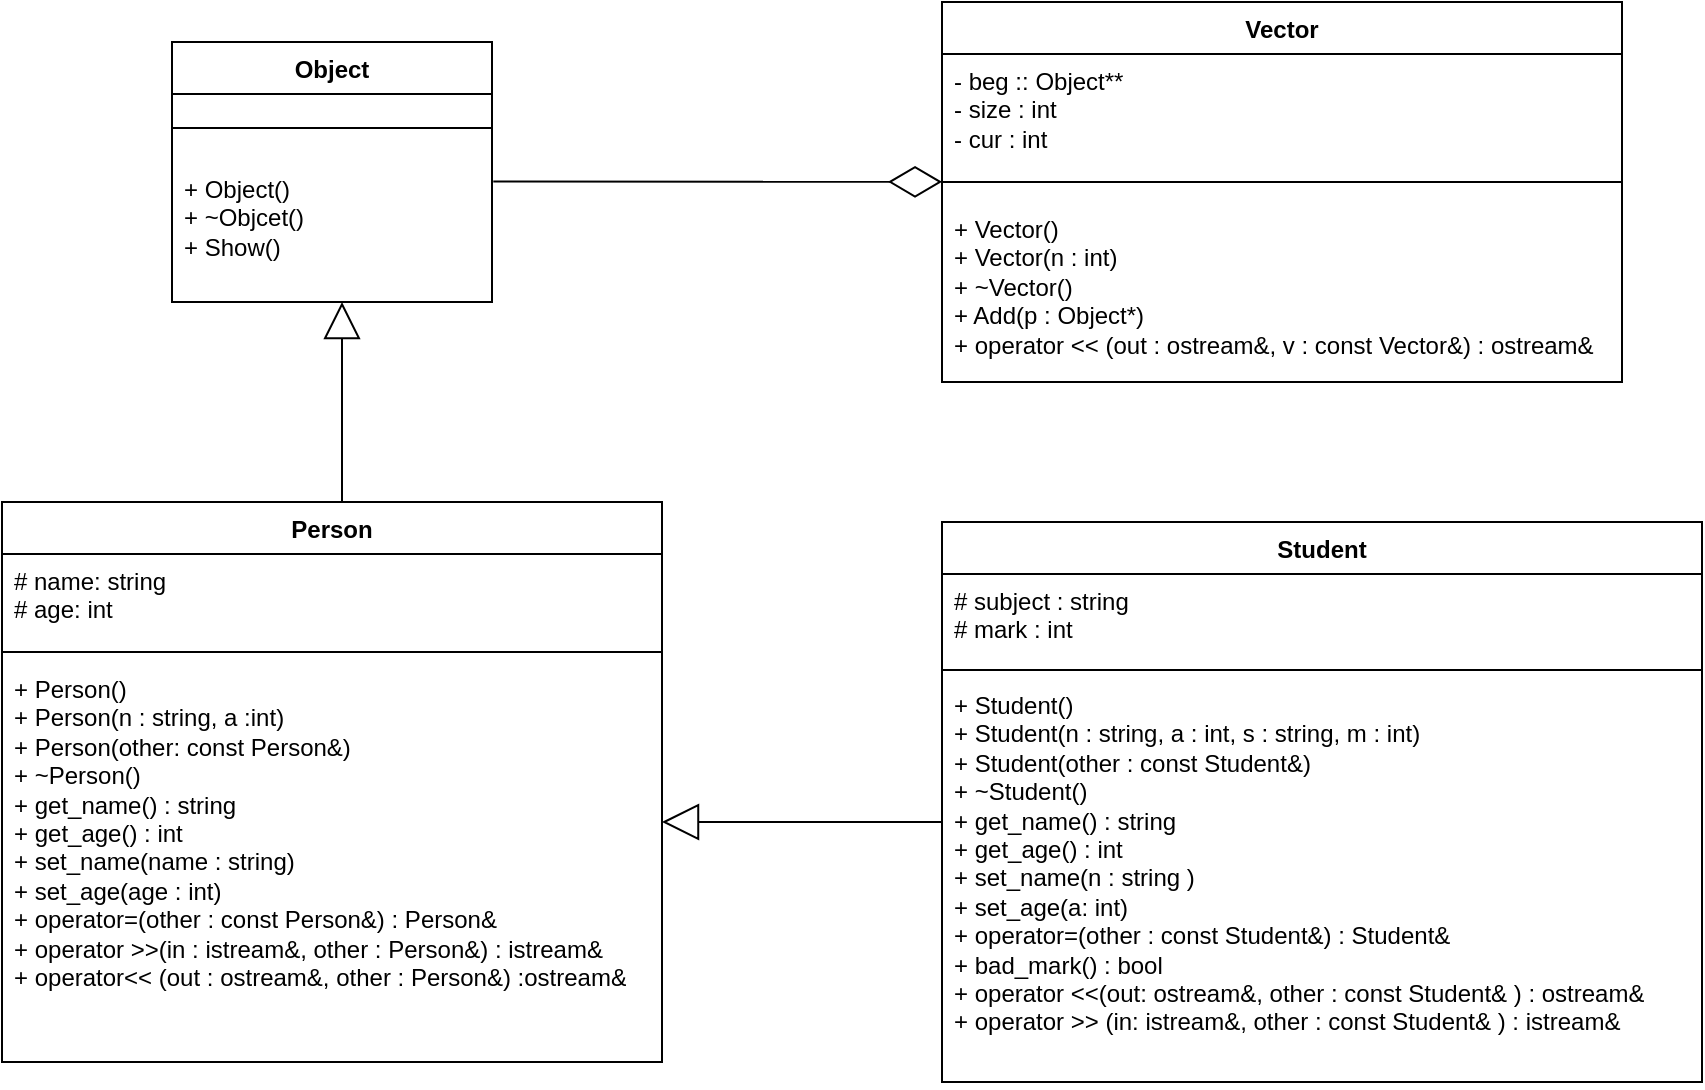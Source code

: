 <mxfile version="26.0.9">
  <diagram name="Страница — 1" id="K-iAkpjK0CFEhvRgd-xQ">
    <mxGraphModel dx="2009" dy="1852" grid="1" gridSize="10" guides="1" tooltips="1" connect="1" arrows="1" fold="1" page="1" pageScale="1" pageWidth="827" pageHeight="1169" math="0" shadow="0">
      <root>
        <mxCell id="0" />
        <mxCell id="1" parent="0" />
        <mxCell id="lIFe63Tmhd7Rfc5KidDs-2" value="Person" style="swimlane;fontStyle=1;align=center;verticalAlign=top;childLayout=stackLayout;horizontal=1;startSize=26;horizontalStack=0;resizeParent=1;resizeParentMax=0;resizeLast=0;collapsible=1;marginBottom=0;whiteSpace=wrap;html=1;" vertex="1" parent="1">
          <mxGeometry x="-700" y="220" width="330" height="280" as="geometry" />
        </mxCell>
        <mxCell id="lIFe63Tmhd7Rfc5KidDs-3" value="# name: string&lt;div&gt;# age: int&lt;/div&gt;" style="text;strokeColor=none;fillColor=none;align=left;verticalAlign=top;spacingLeft=4;spacingRight=4;overflow=hidden;rotatable=0;points=[[0,0.5],[1,0.5]];portConstraint=eastwest;whiteSpace=wrap;html=1;" vertex="1" parent="lIFe63Tmhd7Rfc5KidDs-2">
          <mxGeometry y="26" width="330" height="44" as="geometry" />
        </mxCell>
        <mxCell id="lIFe63Tmhd7Rfc5KidDs-4" value="" style="line;strokeWidth=1;fillColor=none;align=left;verticalAlign=middle;spacingTop=-1;spacingLeft=3;spacingRight=3;rotatable=0;labelPosition=right;points=[];portConstraint=eastwest;strokeColor=inherit;" vertex="1" parent="lIFe63Tmhd7Rfc5KidDs-2">
          <mxGeometry y="70" width="330" height="10" as="geometry" />
        </mxCell>
        <mxCell id="lIFe63Tmhd7Rfc5KidDs-5" value="+ Person()&lt;div&gt;+ Person(n : string, a :int)&lt;/div&gt;&lt;div&gt;+ Person(other: const Person&amp;amp;)&lt;/div&gt;&lt;div&gt;+ ~Person()&lt;/div&gt;&lt;div&gt;+ get_name() : string&lt;/div&gt;&lt;div&gt;+ get_age() : int&lt;/div&gt;&lt;div&gt;+ set_name(name : string)&lt;/div&gt;&lt;div&gt;+ set_age(age : int)&lt;br&gt;&lt;/div&gt;&lt;div&gt;+ operator=(other :&amp;nbsp;const Person&amp;amp;) :&amp;nbsp;Person&amp;amp;&lt;/div&gt;&lt;div&gt;+ operator &amp;gt;&amp;gt;(in :&amp;nbsp;istream&amp;amp;, other :&amp;nbsp;Person&amp;amp;) :&amp;nbsp;istream&amp;amp;&lt;/div&gt;&lt;div&gt;+ operator&amp;lt;&amp;lt; (out : ostream&amp;amp;, other :&amp;nbsp;Person&amp;amp;) :ostream&amp;amp;&lt;br&gt;&lt;/div&gt;" style="text;strokeColor=none;fillColor=none;align=left;verticalAlign=top;spacingLeft=4;spacingRight=4;overflow=hidden;rotatable=0;points=[[0,0.5],[1,0.5]];portConstraint=eastwest;whiteSpace=wrap;html=1;" vertex="1" parent="lIFe63Tmhd7Rfc5KidDs-2">
          <mxGeometry y="80" width="330" height="200" as="geometry" />
        </mxCell>
        <mxCell id="lIFe63Tmhd7Rfc5KidDs-6" value="Student" style="swimlane;fontStyle=1;align=center;verticalAlign=top;childLayout=stackLayout;horizontal=1;startSize=26;horizontalStack=0;resizeParent=1;resizeParentMax=0;resizeLast=0;collapsible=1;marginBottom=0;whiteSpace=wrap;html=1;" vertex="1" parent="1">
          <mxGeometry x="-230" y="230" width="380" height="280" as="geometry" />
        </mxCell>
        <mxCell id="lIFe63Tmhd7Rfc5KidDs-7" value="# subject :&amp;nbsp;string&lt;div&gt;#&amp;nbsp;mark : int&lt;/div&gt;" style="text;strokeColor=none;fillColor=none;align=left;verticalAlign=top;spacingLeft=4;spacingRight=4;overflow=hidden;rotatable=0;points=[[0,0.5],[1,0.5]];portConstraint=eastwest;whiteSpace=wrap;html=1;" vertex="1" parent="lIFe63Tmhd7Rfc5KidDs-6">
          <mxGeometry y="26" width="380" height="44" as="geometry" />
        </mxCell>
        <mxCell id="lIFe63Tmhd7Rfc5KidDs-8" value="" style="line;strokeWidth=1;fillColor=none;align=left;verticalAlign=middle;spacingTop=-1;spacingLeft=3;spacingRight=3;rotatable=0;labelPosition=right;points=[];portConstraint=eastwest;strokeColor=inherit;" vertex="1" parent="lIFe63Tmhd7Rfc5KidDs-6">
          <mxGeometry y="70" width="380" height="8" as="geometry" />
        </mxCell>
        <mxCell id="lIFe63Tmhd7Rfc5KidDs-10" value="" style="endArrow=block;endSize=16;endFill=0;html=1;rounded=0;" edge="1" parent="lIFe63Tmhd7Rfc5KidDs-6">
          <mxGeometry width="160" relative="1" as="geometry">
            <mxPoint y="150" as="sourcePoint" />
            <mxPoint x="-140" y="150" as="targetPoint" />
          </mxGeometry>
        </mxCell>
        <mxCell id="lIFe63Tmhd7Rfc5KidDs-9" value="+&amp;nbsp;Student()&lt;div&gt;+&amp;nbsp;Student(n : string, a : int, s : string, m : int)&lt;/div&gt;&lt;div&gt;+ Student(other :&amp;nbsp;const Student&amp;amp;)&lt;/div&gt;&lt;div&gt;+ ~&lt;span style=&quot;background-color: transparent; color: light-dark(rgb(0, 0, 0), rgb(255, 255, 255));&quot;&gt;Student()&lt;/span&gt;&lt;/div&gt;&lt;div&gt;&lt;span style=&quot;background-color: transparent; color: light-dark(rgb(0, 0, 0), rgb(255, 255, 255));&quot;&gt;+ get_name() : string&lt;/span&gt;&lt;/div&gt;&lt;div&gt;&lt;span style=&quot;background-color: transparent; color: light-dark(rgb(0, 0, 0), rgb(255, 255, 255));&quot;&gt;+ get_age() : int&lt;/span&gt;&lt;/div&gt;&lt;div&gt;&lt;span style=&quot;background-color: transparent; color: light-dark(rgb(0, 0, 0), rgb(255, 255, 255));&quot;&gt;+ set_name(n : string )&lt;/span&gt;&lt;/div&gt;&lt;div&gt;&lt;span style=&quot;background-color: transparent; color: light-dark(rgb(0, 0, 0), rgb(255, 255, 255));&quot;&gt;+ set_age(a: int)&lt;/span&gt;&lt;/div&gt;&lt;div&gt;&lt;span style=&quot;background-color: transparent; color: light-dark(rgb(0, 0, 0), rgb(255, 255, 255));&quot;&gt;+ operator=(&lt;/span&gt;&lt;span style=&quot;background-color: transparent;&quot;&gt;other :&amp;nbsp;&lt;/span&gt;&lt;span style=&quot;background-color: transparent;&quot;&gt;const Student&amp;amp;) :&amp;nbsp;&lt;/span&gt;&lt;span style=&quot;background-color: transparent;&quot;&gt;Student&amp;amp;&lt;/span&gt;&lt;/div&gt;&lt;div&gt;&lt;span style=&quot;background-color: transparent;&quot;&gt;+ bad_mark() : bool&lt;/span&gt;&lt;/div&gt;&lt;div&gt;&lt;span style=&quot;background-color: transparent;&quot;&gt;+&amp;nbsp;&lt;/span&gt;&lt;span style=&quot;background-color: transparent;&quot;&gt;operator &amp;lt;&amp;lt;(&lt;/span&gt;&lt;span style=&quot;background-color: transparent;&quot;&gt;out:&amp;nbsp;&lt;/span&gt;&lt;span style=&quot;background-color: transparent; color: light-dark(rgb(0, 0, 0), rgb(255, 255, 255));&quot;&gt;ostream&amp;amp;&lt;/span&gt;&lt;span style=&quot;background-color: transparent; color: light-dark(rgb(0, 0, 0), rgb(255, 255, 255));&quot;&gt;, other :&amp;nbsp;&lt;/span&gt;&lt;span style=&quot;background-color: transparent; color: light-dark(rgb(0, 0, 0), rgb(255, 255, 255));&quot;&gt;const Student&amp;amp;&lt;/span&gt;&lt;span style=&quot;background-color: transparent; color: light-dark(rgb(0, 0, 0), rgb(255, 255, 255));&quot;&gt;&amp;nbsp;) :&amp;nbsp;&lt;/span&gt;&lt;span style=&quot;background-color: transparent;&quot;&gt;ostream&amp;amp;&lt;/span&gt;&lt;/div&gt;&lt;div&gt;+&amp;nbsp;&lt;span style=&quot;background-color: transparent; color: light-dark(rgb(0, 0, 0), rgb(255, 255, 255));&quot;&gt;operator &amp;gt;&amp;gt; (&lt;/span&gt;&lt;span style=&quot;background-color: transparent; color: light-dark(rgb(0, 0, 0), rgb(255, 255, 255));&quot;&gt;in: i&lt;/span&gt;&lt;span style=&quot;background-color: transparent; color: light-dark(rgb(0, 0, 0), rgb(255, 255, 255));&quot;&gt;stream&amp;amp;&lt;/span&gt;&lt;span style=&quot;background-color: transparent; color: light-dark(rgb(0, 0, 0), rgb(255, 255, 255));&quot;&gt;, other :&amp;nbsp;&lt;/span&gt;&lt;span style=&quot;background-color: transparent; color: light-dark(rgb(0, 0, 0), rgb(255, 255, 255));&quot;&gt;const Student&amp;amp;&lt;/span&gt;&lt;span style=&quot;background-color: transparent; color: light-dark(rgb(0, 0, 0), rgb(255, 255, 255));&quot;&gt;&amp;nbsp;) : i&lt;/span&gt;&lt;span style=&quot;background-color: transparent; color: light-dark(rgb(0, 0, 0), rgb(255, 255, 255));&quot;&gt;stream&amp;amp;&lt;/span&gt;&lt;/div&gt;" style="text;strokeColor=none;fillColor=none;align=left;verticalAlign=top;spacingLeft=4;spacingRight=4;overflow=hidden;rotatable=0;points=[[0,0.5],[1,0.5]];portConstraint=eastwest;whiteSpace=wrap;html=1;" vertex="1" parent="lIFe63Tmhd7Rfc5KidDs-6">
          <mxGeometry y="78" width="380" height="202" as="geometry" />
        </mxCell>
        <mxCell id="lIFe63Tmhd7Rfc5KidDs-11" value="Object" style="swimlane;fontStyle=1;align=center;verticalAlign=top;childLayout=stackLayout;horizontal=1;startSize=26;horizontalStack=0;resizeParent=1;resizeParentMax=0;resizeLast=0;collapsible=1;marginBottom=0;whiteSpace=wrap;html=1;" vertex="1" parent="1">
          <mxGeometry x="-615" y="-10" width="160" height="130" as="geometry" />
        </mxCell>
        <mxCell id="lIFe63Tmhd7Rfc5KidDs-13" value="" style="line;strokeWidth=1;fillColor=none;align=left;verticalAlign=middle;spacingTop=-1;spacingLeft=3;spacingRight=3;rotatable=0;labelPosition=right;points=[];portConstraint=eastwest;strokeColor=inherit;" vertex="1" parent="lIFe63Tmhd7Rfc5KidDs-11">
          <mxGeometry y="26" width="160" height="34" as="geometry" />
        </mxCell>
        <mxCell id="lIFe63Tmhd7Rfc5KidDs-14" value="+ Object()&lt;div&gt;+ ~Objcet()&lt;/div&gt;&lt;div&gt;+ Show()&lt;/div&gt;" style="text;strokeColor=none;fillColor=none;align=left;verticalAlign=top;spacingLeft=4;spacingRight=4;overflow=hidden;rotatable=0;points=[[0,0.5],[1,0.5]];portConstraint=eastwest;whiteSpace=wrap;html=1;" vertex="1" parent="lIFe63Tmhd7Rfc5KidDs-11">
          <mxGeometry y="60" width="160" height="70" as="geometry" />
        </mxCell>
        <mxCell id="lIFe63Tmhd7Rfc5KidDs-16" value="" style="endArrow=block;endSize=16;endFill=0;html=1;rounded=0;" edge="1" parent="1">
          <mxGeometry width="160" relative="1" as="geometry">
            <mxPoint x="-530" y="220" as="sourcePoint" />
            <mxPoint x="-530" y="120" as="targetPoint" />
          </mxGeometry>
        </mxCell>
        <mxCell id="lIFe63Tmhd7Rfc5KidDs-17" value="Vector" style="swimlane;fontStyle=1;align=center;verticalAlign=top;childLayout=stackLayout;horizontal=1;startSize=26;horizontalStack=0;resizeParent=1;resizeParentMax=0;resizeLast=0;collapsible=1;marginBottom=0;whiteSpace=wrap;html=1;" vertex="1" parent="1">
          <mxGeometry x="-230" y="-30" width="340" height="190" as="geometry" />
        </mxCell>
        <mxCell id="lIFe63Tmhd7Rfc5KidDs-18" value="- beg :: Object**&lt;div&gt;- size : int&lt;/div&gt;&lt;div&gt;- cur : int&lt;/div&gt;" style="text;strokeColor=none;fillColor=none;align=left;verticalAlign=top;spacingLeft=4;spacingRight=4;overflow=hidden;rotatable=0;points=[[0,0.5],[1,0.5]];portConstraint=eastwest;whiteSpace=wrap;html=1;" vertex="1" parent="lIFe63Tmhd7Rfc5KidDs-17">
          <mxGeometry y="26" width="340" height="54" as="geometry" />
        </mxCell>
        <mxCell id="lIFe63Tmhd7Rfc5KidDs-19" value="" style="line;strokeWidth=1;fillColor=none;align=left;verticalAlign=middle;spacingTop=-1;spacingLeft=3;spacingRight=3;rotatable=0;labelPosition=right;points=[];portConstraint=eastwest;strokeColor=inherit;" vertex="1" parent="lIFe63Tmhd7Rfc5KidDs-17">
          <mxGeometry y="80" width="340" height="20" as="geometry" />
        </mxCell>
        <mxCell id="lIFe63Tmhd7Rfc5KidDs-20" value="+ Vector()&lt;div&gt;+ Vector(n : int)&lt;/div&gt;&lt;div&gt;+ ~Vector()&lt;/div&gt;&lt;div&gt;+ Add(p : Object*)&lt;/div&gt;&lt;div&gt;+ operator &amp;lt;&amp;lt; (out :&amp;nbsp;ostream&amp;amp;, v :&amp;nbsp;const Vector&amp;amp;) :&amp;nbsp;ostream&amp;amp;&lt;/div&gt;" style="text;strokeColor=none;fillColor=none;align=left;verticalAlign=top;spacingLeft=4;spacingRight=4;overflow=hidden;rotatable=0;points=[[0,0.5],[1,0.5]];portConstraint=eastwest;whiteSpace=wrap;html=1;" vertex="1" parent="lIFe63Tmhd7Rfc5KidDs-17">
          <mxGeometry y="100" width="340" height="90" as="geometry" />
        </mxCell>
        <mxCell id="lIFe63Tmhd7Rfc5KidDs-23" value="" style="endArrow=diamondThin;endFill=0;endSize=24;html=1;rounded=0;exitX=1.004;exitY=0.14;exitDx=0;exitDy=0;exitPerimeter=0;" edge="1" parent="1" source="lIFe63Tmhd7Rfc5KidDs-14" target="lIFe63Tmhd7Rfc5KidDs-19">
          <mxGeometry width="160" relative="1" as="geometry">
            <mxPoint x="-450" y="60" as="sourcePoint" />
            <mxPoint x="-290" y="60" as="targetPoint" />
          </mxGeometry>
        </mxCell>
      </root>
    </mxGraphModel>
  </diagram>
</mxfile>
